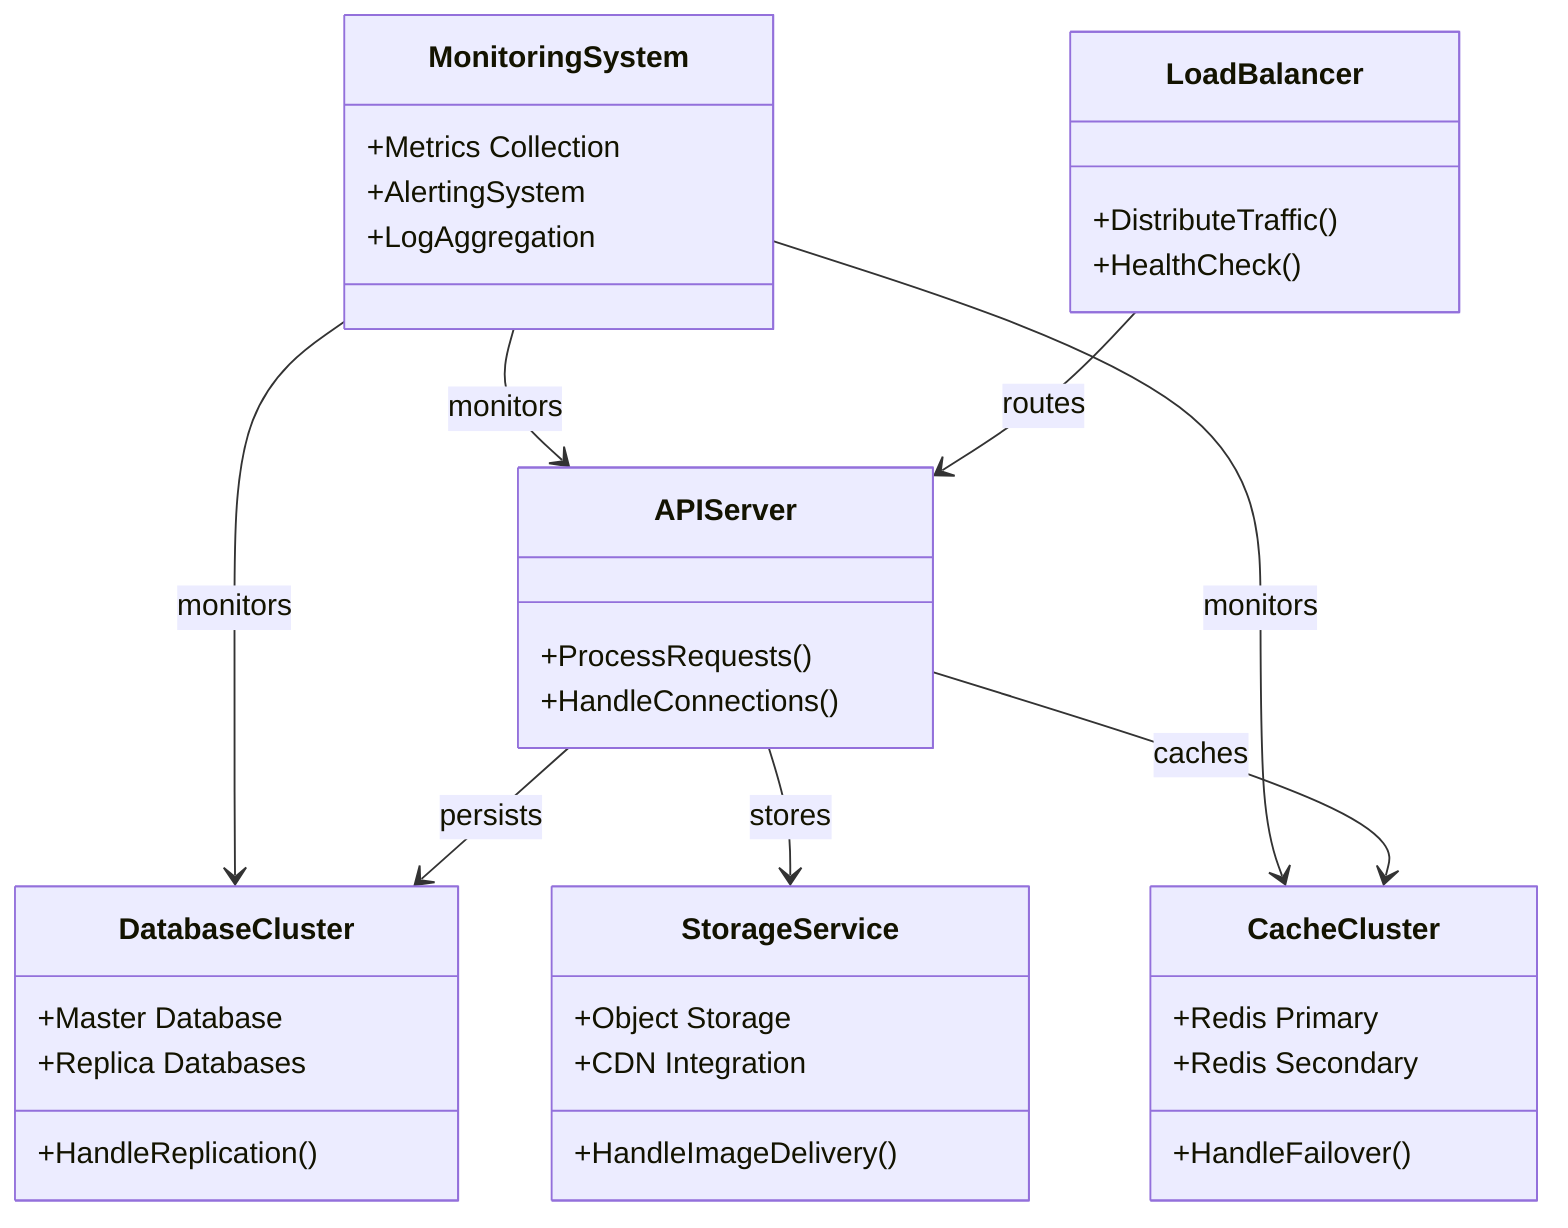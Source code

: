 classDiagram
    class LoadBalancer {
        +DistributeTraffic()
        +HealthCheck()
    }

    class APIServer {
        +ProcessRequests()
        +HandleConnections()
    }

    class DatabaseCluster {
        +Master Database
        +Replica Databases
        +HandleReplication()
    }

    class CacheCluster {
        +Redis Primary
        +Redis Secondary
        +HandleFailover()
    }

    class StorageService {
        +Object Storage
        +CDN Integration
        +HandleImageDelivery()
    }

    class MonitoringSystem {
        +Metrics Collection
        +AlertingSystem
        +LogAggregation
    }

    LoadBalancer --> APIServer : routes
    APIServer --> DatabaseCluster : persists
    APIServer --> CacheCluster : caches
    APIServer --> StorageService : stores
    MonitoringSystem --> APIServer : monitors
    MonitoringSystem --> DatabaseCluster : monitors
    MonitoringSystem --> CacheCluster : monitors